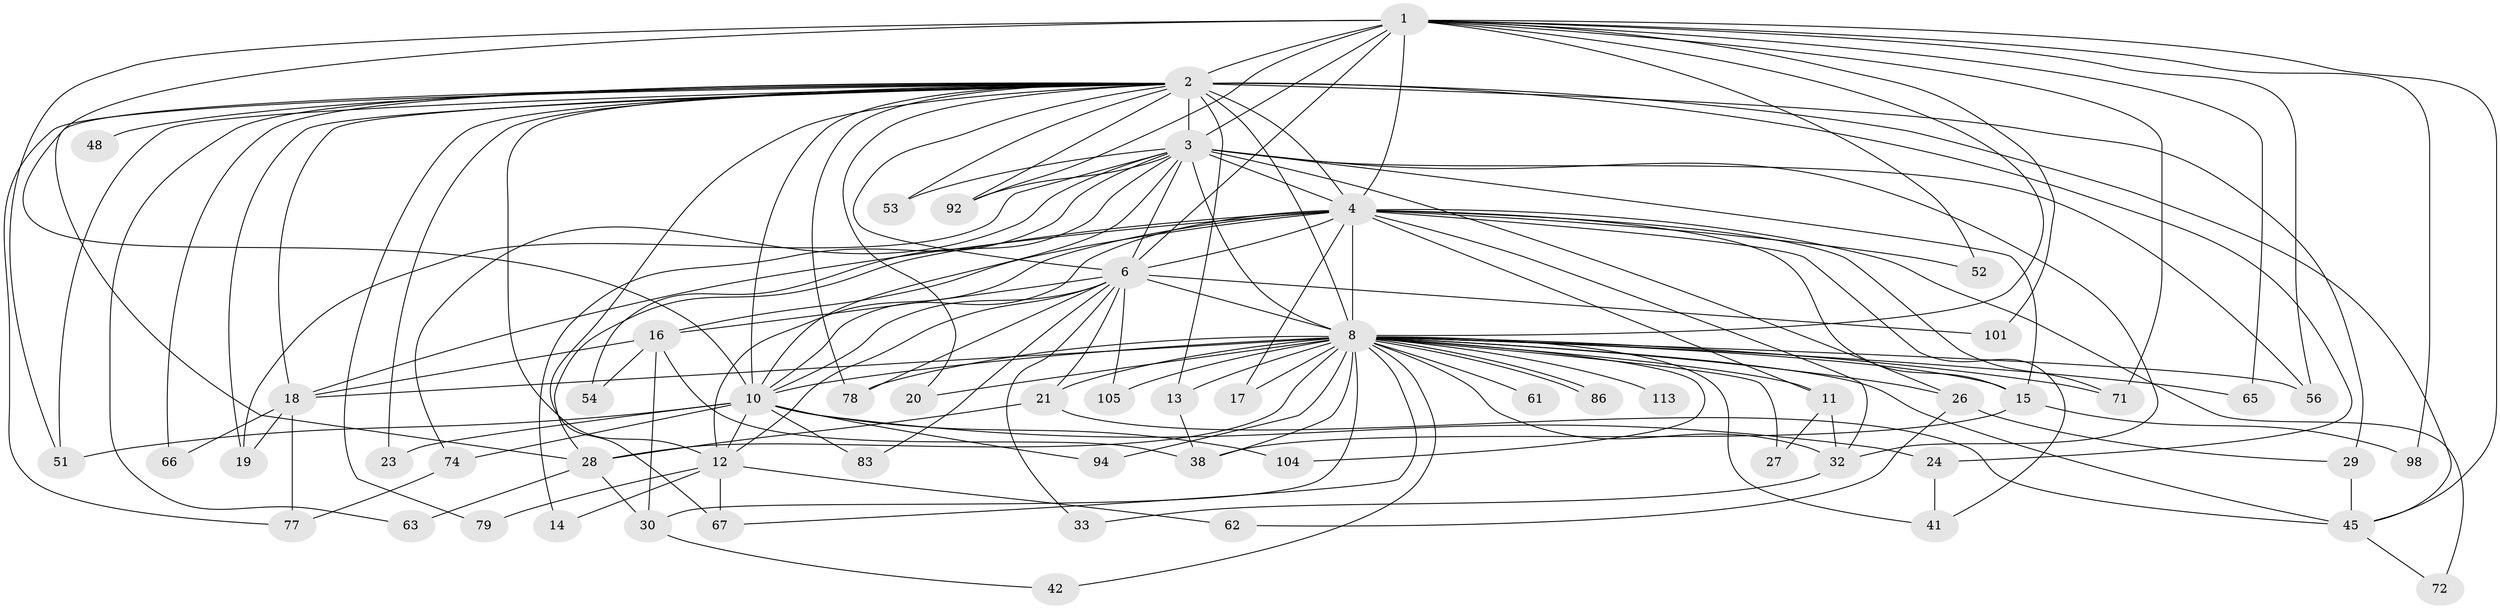 // original degree distribution, {21: 0.017241379310344827, 24: 0.008620689655172414, 29: 0.017241379310344827, 17: 0.008620689655172414, 19: 0.02586206896551724, 30: 0.008620689655172414, 4: 0.09482758620689655, 9: 0.008620689655172414, 3: 0.20689655172413793, 2: 0.5517241379310345, 5: 0.034482758620689655, 6: 0.008620689655172414, 7: 0.008620689655172414}
// Generated by graph-tools (version 1.1) at 2025/13/03/09/25 04:13:51]
// undirected, 58 vertices, 144 edges
graph export_dot {
graph [start="1"]
  node [color=gray90,style=filled];
  1;
  2 [super="+96+114+7+36+34+5+46+64+25+22"];
  3 [super="+31"];
  4 [super="+87+39+60+103+91"];
  6;
  8 [super="+9+76"];
  10;
  11;
  12 [super="+95+35+75"];
  13 [super="+81"];
  14;
  15 [super="+44"];
  16 [super="+40"];
  17;
  18;
  19 [super="+49"];
  20;
  21 [super="+57"];
  23;
  24;
  26;
  27;
  28 [super="+59+80"];
  29;
  30;
  32 [super="+37"];
  33;
  38 [super="+85"];
  41 [super="+55"];
  42;
  45 [super="+110+47+70"];
  48;
  51 [super="+99+100"];
  52;
  53;
  54;
  56 [super="+58"];
  61;
  62;
  63;
  65;
  66;
  67;
  71 [super="+115"];
  72;
  74;
  77;
  78 [super="+116"];
  79;
  83;
  86;
  92 [super="+97"];
  94;
  98;
  101;
  104;
  105;
  113;
  1 -- 2 [weight=3];
  1 -- 3;
  1 -- 4 [weight=4];
  1 -- 6;
  1 -- 8 [weight=2];
  1 -- 10;
  1 -- 45;
  1 -- 52;
  1 -- 56;
  1 -- 65;
  1 -- 71;
  1 -- 92;
  1 -- 98;
  1 -- 101;
  1 -- 51;
  2 -- 3 [weight=5];
  2 -- 4 [weight=7];
  2 -- 6 [weight=4];
  2 -- 8 [weight=12];
  2 -- 10 [weight=4];
  2 -- 18;
  2 -- 29 [weight=2];
  2 -- 53;
  2 -- 63;
  2 -- 92;
  2 -- 13;
  2 -- 78;
  2 -- 24;
  2 -- 48;
  2 -- 51 [weight=2];
  2 -- 67;
  2 -- 77;
  2 -- 19;
  2 -- 20;
  2 -- 23;
  2 -- 66;
  2 -- 79;
  2 -- 45;
  2 -- 28;
  2 -- 12 [weight=2];
  3 -- 4;
  3 -- 6;
  3 -- 8 [weight=2];
  3 -- 10;
  3 -- 14;
  3 -- 19;
  3 -- 26;
  3 -- 32;
  3 -- 53;
  3 -- 54;
  3 -- 56;
  3 -- 74;
  3 -- 92;
  3 -- 15;
  4 -- 6 [weight=2];
  4 -- 8 [weight=3];
  4 -- 10 [weight=2];
  4 -- 11;
  4 -- 12;
  4 -- 15;
  4 -- 16;
  4 -- 17;
  4 -- 52;
  4 -- 71;
  4 -- 72;
  4 -- 41;
  4 -- 28;
  4 -- 32;
  4 -- 18;
  6 -- 8 [weight=2];
  6 -- 10;
  6 -- 12;
  6 -- 16;
  6 -- 21;
  6 -- 33;
  6 -- 83;
  6 -- 101;
  6 -- 105;
  6 -- 78;
  8 -- 10 [weight=2];
  8 -- 11;
  8 -- 17;
  8 -- 18;
  8 -- 21 [weight=2];
  8 -- 26;
  8 -- 27;
  8 -- 30;
  8 -- 42;
  8 -- 78;
  8 -- 86;
  8 -- 86;
  8 -- 94;
  8 -- 104;
  8 -- 105;
  8 -- 113 [weight=2];
  8 -- 38;
  8 -- 45 [weight=2];
  8 -- 56 [weight=2];
  8 -- 65;
  8 -- 71;
  8 -- 13;
  8 -- 15;
  8 -- 20;
  8 -- 28 [weight=2];
  8 -- 41;
  8 -- 61;
  8 -- 32;
  8 -- 67;
  10 -- 23;
  10 -- 24;
  10 -- 74;
  10 -- 83;
  10 -- 94;
  10 -- 104;
  10 -- 51;
  10 -- 12;
  11 -- 27;
  11 -- 32;
  12 -- 14;
  12 -- 62;
  12 -- 67;
  12 -- 79;
  13 -- 38;
  15 -- 38;
  15 -- 98;
  16 -- 30;
  16 -- 38;
  16 -- 54;
  16 -- 18;
  18 -- 66;
  18 -- 77;
  18 -- 19;
  21 -- 28;
  21 -- 45;
  24 -- 41;
  26 -- 29;
  26 -- 62;
  28 -- 30;
  28 -- 63;
  29 -- 45;
  30 -- 42;
  32 -- 33;
  45 -- 72;
  74 -- 77;
}
